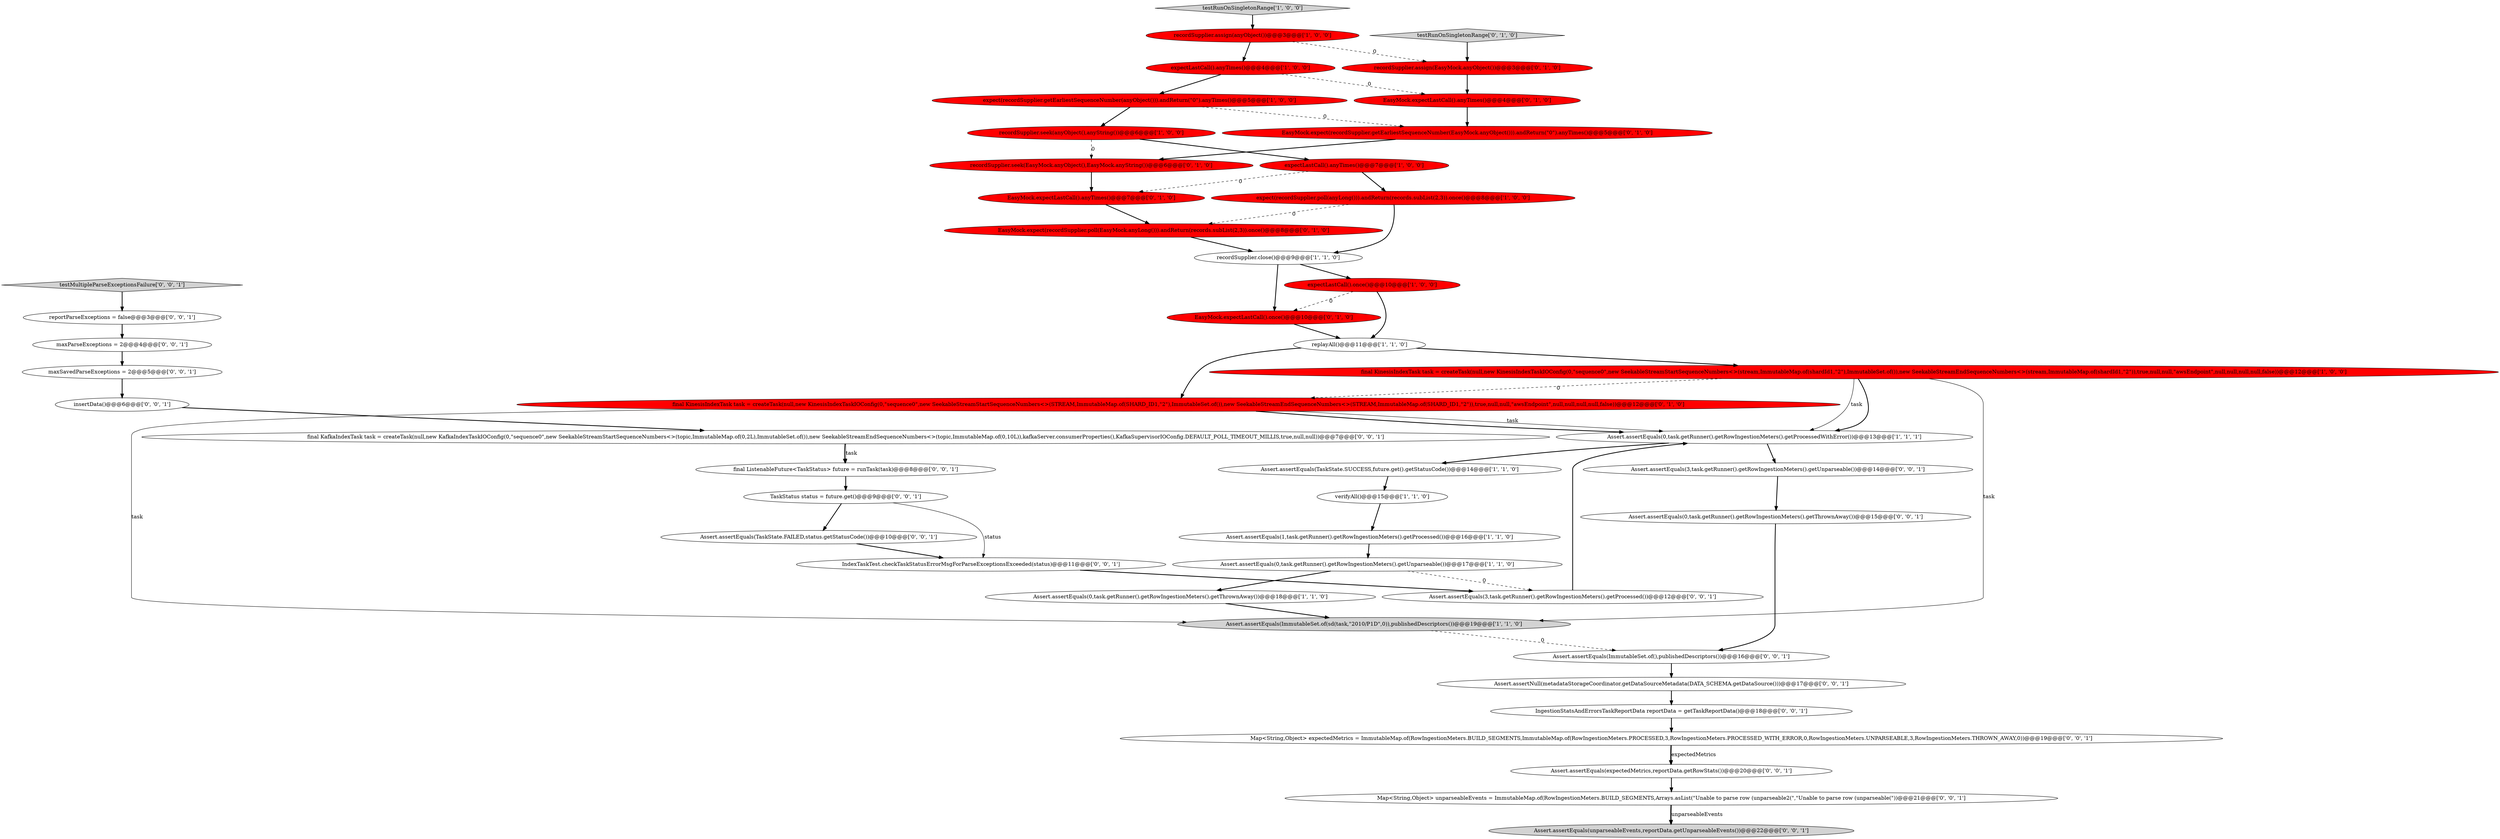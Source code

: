 digraph {
28 [style = filled, label = "IngestionStatsAndErrorsTaskReportData reportData = getTaskReportData()@@@18@@@['0', '0', '1']", fillcolor = white, shape = ellipse image = "AAA0AAABBB3BBB"];
6 [style = filled, label = "expect(recordSupplier.getEarliestSequenceNumber(anyObject())).andReturn(\"0\").anyTimes()@@@5@@@['1', '0', '0']", fillcolor = red, shape = ellipse image = "AAA1AAABBB1BBB"];
29 [style = filled, label = "Assert.assertEquals(TaskState.FAILED,status.getStatusCode())@@@10@@@['0', '0', '1']", fillcolor = white, shape = ellipse image = "AAA0AAABBB3BBB"];
7 [style = filled, label = "recordSupplier.close()@@@9@@@['1', '1', '0']", fillcolor = white, shape = ellipse image = "AAA0AAABBB1BBB"];
12 [style = filled, label = "recordSupplier.seek(anyObject(),anyString())@@@6@@@['1', '0', '0']", fillcolor = red, shape = ellipse image = "AAA1AAABBB1BBB"];
16 [style = filled, label = "Assert.assertEquals(0,task.getRunner().getRowIngestionMeters().getThrownAway())@@@18@@@['1', '1', '0']", fillcolor = white, shape = ellipse image = "AAA0AAABBB1BBB"];
42 [style = filled, label = "final ListenableFuture<TaskStatus> future = runTask(task)@@@8@@@['0', '0', '1']", fillcolor = white, shape = ellipse image = "AAA0AAABBB3BBB"];
1 [style = filled, label = "verifyAll()@@@15@@@['1', '1', '0']", fillcolor = white, shape = ellipse image = "AAA0AAABBB1BBB"];
14 [style = filled, label = "final KinesisIndexTask task = createTask(null,new KinesisIndexTaskIOConfig(0,\"sequence0\",new SeekableStreamStartSequenceNumbers<>(stream,ImmutableMap.of(shardId1,\"2\"),ImmutableSet.of()),new SeekableStreamEndSequenceNumbers<>(stream,ImmutableMap.of(shardId1,\"2\")),true,null,null,\"awsEndpoint\",null,null,null,null,false))@@@12@@@['1', '0', '0']", fillcolor = red, shape = ellipse image = "AAA1AAABBB1BBB"];
3 [style = filled, label = "Assert.assertEquals(1,task.getRunner().getRowIngestionMeters().getProcessed())@@@16@@@['1', '1', '0']", fillcolor = white, shape = ellipse image = "AAA0AAABBB1BBB"];
19 [style = filled, label = "EasyMock.expectLastCall().once()@@@10@@@['0', '1', '0']", fillcolor = red, shape = ellipse image = "AAA1AAABBB2BBB"];
8 [style = filled, label = "replayAll()@@@11@@@['1', '1', '0']", fillcolor = white, shape = ellipse image = "AAA0AAABBB1BBB"];
44 [style = filled, label = "final KafkaIndexTask task = createTask(null,new KafkaIndexTaskIOConfig(0,\"sequence0\",new SeekableStreamStartSequenceNumbers<>(topic,ImmutableMap.of(0,2L),ImmutableSet.of()),new SeekableStreamEndSequenceNumbers<>(topic,ImmutableMap.of(0,10L)),kafkaServer.consumerProperties(),KafkaSupervisorIOConfig.DEFAULT_POLL_TIMEOUT_MILLIS,true,null,null))@@@7@@@['0', '0', '1']", fillcolor = white, shape = ellipse image = "AAA0AAABBB3BBB"];
10 [style = filled, label = "Assert.assertEquals(TaskState.SUCCESS,future.get().getStatusCode())@@@14@@@['1', '1', '0']", fillcolor = white, shape = ellipse image = "AAA0AAABBB1BBB"];
35 [style = filled, label = "testMultipleParseExceptionsFailure['0', '0', '1']", fillcolor = lightgray, shape = diamond image = "AAA0AAABBB3BBB"];
23 [style = filled, label = "final KinesisIndexTask task = createTask(null,new KinesisIndexTaskIOConfig(0,\"sequence0\",new SeekableStreamStartSequenceNumbers<>(STREAM,ImmutableMap.of(SHARD_ID1,\"2\"),ImmutableSet.of()),new SeekableStreamEndSequenceNumbers<>(STREAM,ImmutableMap.of(SHARD_ID1,\"2\")),true,null,null,\"awsEndpoint\",null,null,null,null,false))@@@12@@@['0', '1', '0']", fillcolor = red, shape = ellipse image = "AAA1AAABBB2BBB"];
2 [style = filled, label = "expectLastCall().anyTimes()@@@4@@@['1', '0', '0']", fillcolor = red, shape = ellipse image = "AAA1AAABBB1BBB"];
43 [style = filled, label = "Assert.assertEquals(3,task.getRunner().getRowIngestionMeters().getUnparseable())@@@14@@@['0', '0', '1']", fillcolor = white, shape = ellipse image = "AAA0AAABBB3BBB"];
4 [style = filled, label = "testRunOnSingletonRange['1', '0', '0']", fillcolor = lightgray, shape = diamond image = "AAA0AAABBB1BBB"];
37 [style = filled, label = "Assert.assertEquals(0,task.getRunner().getRowIngestionMeters().getThrownAway())@@@15@@@['0', '0', '1']", fillcolor = white, shape = ellipse image = "AAA0AAABBB3BBB"];
5 [style = filled, label = "Assert.assertEquals(ImmutableSet.of(sd(task,\"2010/P1D\",0)),publishedDescriptors())@@@19@@@['1', '1', '0']", fillcolor = lightgray, shape = ellipse image = "AAA0AAABBB1BBB"];
18 [style = filled, label = "EasyMock.expect(recordSupplier.poll(EasyMock.anyLong())).andReturn(records.subList(2,3)).once()@@@8@@@['0', '1', '0']", fillcolor = red, shape = ellipse image = "AAA1AAABBB2BBB"];
24 [style = filled, label = "testRunOnSingletonRange['0', '1', '0']", fillcolor = lightgray, shape = diamond image = "AAA0AAABBB2BBB"];
32 [style = filled, label = "Assert.assertEquals(ImmutableSet.of(),publishedDescriptors())@@@16@@@['0', '0', '1']", fillcolor = white, shape = ellipse image = "AAA0AAABBB3BBB"];
33 [style = filled, label = "TaskStatus status = future.get()@@@9@@@['0', '0', '1']", fillcolor = white, shape = ellipse image = "AAA0AAABBB3BBB"];
17 [style = filled, label = "Assert.assertEquals(0,task.getRunner().getRowIngestionMeters().getProcessedWithError())@@@13@@@['1', '1', '1']", fillcolor = white, shape = ellipse image = "AAA0AAABBB1BBB"];
38 [style = filled, label = "reportParseExceptions = false@@@3@@@['0', '0', '1']", fillcolor = white, shape = ellipse image = "AAA0AAABBB3BBB"];
34 [style = filled, label = "Assert.assertEquals(unparseableEvents,reportData.getUnparseableEvents())@@@22@@@['0', '0', '1']", fillcolor = lightgray, shape = ellipse image = "AAA0AAABBB3BBB"];
25 [style = filled, label = "EasyMock.expectLastCall().anyTimes()@@@7@@@['0', '1', '0']", fillcolor = red, shape = ellipse image = "AAA1AAABBB2BBB"];
31 [style = filled, label = "Assert.assertEquals(expectedMetrics,reportData.getRowStats())@@@20@@@['0', '0', '1']", fillcolor = white, shape = ellipse image = "AAA0AAABBB3BBB"];
39 [style = filled, label = "Map<String,Object> expectedMetrics = ImmutableMap.of(RowIngestionMeters.BUILD_SEGMENTS,ImmutableMap.of(RowIngestionMeters.PROCESSED,3,RowIngestionMeters.PROCESSED_WITH_ERROR,0,RowIngestionMeters.UNPARSEABLE,3,RowIngestionMeters.THROWN_AWAY,0))@@@19@@@['0', '0', '1']", fillcolor = white, shape = ellipse image = "AAA0AAABBB3BBB"];
22 [style = filled, label = "recordSupplier.seek(EasyMock.anyObject(),EasyMock.anyString())@@@6@@@['0', '1', '0']", fillcolor = red, shape = ellipse image = "AAA1AAABBB2BBB"];
27 [style = filled, label = "Assert.assertNull(metadataStorageCoordinator.getDataSourceMetadata(DATA_SCHEMA.getDataSource()))@@@17@@@['0', '0', '1']", fillcolor = white, shape = ellipse image = "AAA0AAABBB3BBB"];
13 [style = filled, label = "expectLastCall().anyTimes()@@@7@@@['1', '0', '0']", fillcolor = red, shape = ellipse image = "AAA1AAABBB1BBB"];
41 [style = filled, label = "maxSavedParseExceptions = 2@@@5@@@['0', '0', '1']", fillcolor = white, shape = ellipse image = "AAA0AAABBB3BBB"];
30 [style = filled, label = "IndexTaskTest.checkTaskStatusErrorMsgForParseExceptionsExceeded(status)@@@11@@@['0', '0', '1']", fillcolor = white, shape = ellipse image = "AAA0AAABBB3BBB"];
46 [style = filled, label = "Map<String,Object> unparseableEvents = ImmutableMap.of(RowIngestionMeters.BUILD_SEGMENTS,Arrays.asList(\"Unable to parse row (unparseable2(\",\"Unable to parse row (unparseable(\"))@@@21@@@['0', '0', '1']", fillcolor = white, shape = ellipse image = "AAA0AAABBB3BBB"];
36 [style = filled, label = "Assert.assertEquals(3,task.getRunner().getRowIngestionMeters().getProcessed())@@@12@@@['0', '0', '1']", fillcolor = white, shape = ellipse image = "AAA0AAABBB3BBB"];
40 [style = filled, label = "insertData()@@@6@@@['0', '0', '1']", fillcolor = white, shape = ellipse image = "AAA0AAABBB3BBB"];
15 [style = filled, label = "Assert.assertEquals(0,task.getRunner().getRowIngestionMeters().getUnparseable())@@@17@@@['1', '1', '0']", fillcolor = white, shape = ellipse image = "AAA0AAABBB1BBB"];
45 [style = filled, label = "maxParseExceptions = 2@@@4@@@['0', '0', '1']", fillcolor = white, shape = ellipse image = "AAA0AAABBB3BBB"];
21 [style = filled, label = "recordSupplier.assign(EasyMock.anyObject())@@@3@@@['0', '1', '0']", fillcolor = red, shape = ellipse image = "AAA1AAABBB2BBB"];
9 [style = filled, label = "recordSupplier.assign(anyObject())@@@3@@@['1', '0', '0']", fillcolor = red, shape = ellipse image = "AAA1AAABBB1BBB"];
0 [style = filled, label = "expect(recordSupplier.poll(anyLong())).andReturn(records.subList(2,3)).once()@@@8@@@['1', '0', '0']", fillcolor = red, shape = ellipse image = "AAA1AAABBB1BBB"];
20 [style = filled, label = "EasyMock.expect(recordSupplier.getEarliestSequenceNumber(EasyMock.anyObject())).andReturn(\"0\").anyTimes()@@@5@@@['0', '1', '0']", fillcolor = red, shape = ellipse image = "AAA1AAABBB2BBB"];
26 [style = filled, label = "EasyMock.expectLastCall().anyTimes()@@@4@@@['0', '1', '0']", fillcolor = red, shape = ellipse image = "AAA1AAABBB2BBB"];
11 [style = filled, label = "expectLastCall().once()@@@10@@@['1', '0', '0']", fillcolor = red, shape = ellipse image = "AAA1AAABBB1BBB"];
45->41 [style = bold, label=""];
17->10 [style = bold, label=""];
4->9 [style = bold, label=""];
22->25 [style = bold, label=""];
44->42 [style = bold, label=""];
23->17 [style = solid, label="task"];
7->11 [style = bold, label=""];
46->34 [style = bold, label=""];
8->23 [style = bold, label=""];
29->30 [style = bold, label=""];
44->42 [style = solid, label="task"];
9->2 [style = bold, label=""];
14->5 [style = solid, label="task"];
2->6 [style = bold, label=""];
33->30 [style = solid, label="status"];
6->20 [style = dashed, label="0"];
28->39 [style = bold, label=""];
27->28 [style = bold, label=""];
25->18 [style = bold, label=""];
1->3 [style = bold, label=""];
8->14 [style = bold, label=""];
42->33 [style = bold, label=""];
14->17 [style = bold, label=""];
30->36 [style = bold, label=""];
38->45 [style = bold, label=""];
3->15 [style = bold, label=""];
32->27 [style = bold, label=""];
43->37 [style = bold, label=""];
13->25 [style = dashed, label="0"];
15->16 [style = bold, label=""];
15->36 [style = dashed, label="0"];
19->8 [style = bold, label=""];
20->22 [style = bold, label=""];
0->7 [style = bold, label=""];
33->29 [style = bold, label=""];
17->43 [style = bold, label=""];
5->32 [style = dashed, label="0"];
12->13 [style = bold, label=""];
21->26 [style = bold, label=""];
23->5 [style = solid, label="task"];
14->23 [style = dashed, label="0"];
14->17 [style = solid, label="task"];
24->21 [style = bold, label=""];
41->40 [style = bold, label=""];
39->31 [style = bold, label=""];
9->21 [style = dashed, label="0"];
11->19 [style = dashed, label="0"];
12->22 [style = dashed, label="0"];
16->5 [style = bold, label=""];
37->32 [style = bold, label=""];
0->18 [style = dashed, label="0"];
11->8 [style = bold, label=""];
23->17 [style = bold, label=""];
35->38 [style = bold, label=""];
36->17 [style = bold, label=""];
31->46 [style = bold, label=""];
2->26 [style = dashed, label="0"];
39->31 [style = solid, label="expectedMetrics"];
18->7 [style = bold, label=""];
10->1 [style = bold, label=""];
46->34 [style = solid, label="unparseableEvents"];
7->19 [style = bold, label=""];
26->20 [style = bold, label=""];
40->44 [style = bold, label=""];
13->0 [style = bold, label=""];
6->12 [style = bold, label=""];
}
